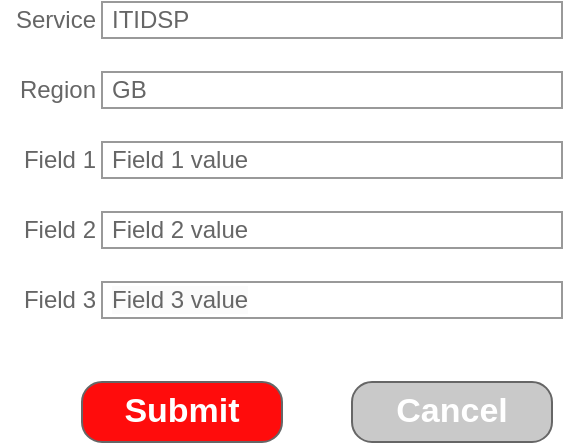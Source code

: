 <mxfile version="26.0.10">
  <diagram name="Page-1" id="2YBvvXClWsGukQMizWep">
    <mxGraphModel dx="1182" dy="819" grid="1" gridSize="10" guides="1" tooltips="1" connect="1" arrows="1" fold="1" page="1" pageScale="1" pageWidth="850" pageHeight="1100" math="0" shadow="0">
      <root>
        <mxCell id="0" />
        <mxCell id="1" parent="0" />
        <mxCell id="aoypDPzq1Keb2BFeXAgh-2" value="Service" style="strokeWidth=1;shadow=0;dashed=0;align=center;html=1;shape=mxgraph.mockup.forms.anchor;align=right;spacingRight=2;fontColor=#666666;" vertex="1" parent="1">
          <mxGeometry x="30" y="50" width="50" height="18" as="geometry" />
        </mxCell>
        <mxCell id="aoypDPzq1Keb2BFeXAgh-3" value="ITIDSP" style="strokeWidth=1;shadow=0;dashed=0;align=center;html=1;shape=mxgraph.mockup.forms.rrect;fillColor=#ffffff;rSize=0;fontColor=#666666;align=left;spacingLeft=3;strokeColor=#999999;" vertex="1" parent="1">
          <mxGeometry x="80" y="50" width="230" height="18" as="geometry" />
        </mxCell>
        <mxCell id="aoypDPzq1Keb2BFeXAgh-4" value="Region" style="strokeWidth=1;shadow=0;dashed=0;align=center;html=1;shape=mxgraph.mockup.forms.anchor;align=right;spacingRight=2;fontColor=#666666;" vertex="1" parent="1">
          <mxGeometry x="30" y="85" width="50" height="18" as="geometry" />
        </mxCell>
        <mxCell id="aoypDPzq1Keb2BFeXAgh-5" value="GB" style="strokeWidth=1;shadow=0;dashed=0;align=center;html=1;shape=mxgraph.mockup.forms.rrect;fillColor=#ffffff;rSize=0;fontColor=#666666;align=left;spacingLeft=3;strokeColor=#999999;" vertex="1" parent="1">
          <mxGeometry x="80" y="85" width="230" height="18" as="geometry" />
        </mxCell>
        <mxCell id="aoypDPzq1Keb2BFeXAgh-6" value="Field 1" style="strokeWidth=1;shadow=0;dashed=0;align=center;html=1;shape=mxgraph.mockup.forms.anchor;align=right;spacingRight=2;fontColor=#666666;" vertex="1" parent="1">
          <mxGeometry x="30" y="120" width="50" height="18" as="geometry" />
        </mxCell>
        <mxCell id="aoypDPzq1Keb2BFeXAgh-7" value="Field 1 value" style="strokeWidth=1;shadow=0;dashed=0;align=center;html=1;shape=mxgraph.mockup.forms.rrect;fillColor=#ffffff;rSize=0;fontColor=#666666;align=left;spacingLeft=3;strokeColor=#999999;" vertex="1" parent="1">
          <mxGeometry x="80" y="120" width="230" height="18" as="geometry" />
        </mxCell>
        <mxCell id="aoypDPzq1Keb2BFeXAgh-8" value="Field 2" style="strokeWidth=1;shadow=0;dashed=0;align=center;html=1;shape=mxgraph.mockup.forms.anchor;align=right;spacingRight=2;fontColor=#666666;" vertex="1" parent="1">
          <mxGeometry x="30" y="155" width="50" height="18" as="geometry" />
        </mxCell>
        <mxCell id="aoypDPzq1Keb2BFeXAgh-9" value="Field 2 value" style="strokeWidth=1;shadow=0;dashed=0;align=center;html=1;shape=mxgraph.mockup.forms.rrect;fillColor=#ffffff;rSize=0;fontColor=#666666;align=left;spacingLeft=3;strokeColor=#999999;" vertex="1" parent="1">
          <mxGeometry x="80" y="155" width="230" height="18" as="geometry" />
        </mxCell>
        <mxCell id="aoypDPzq1Keb2BFeXAgh-10" value="Field 3" style="strokeWidth=1;shadow=0;dashed=0;align=center;html=1;shape=mxgraph.mockup.forms.anchor;align=right;spacingRight=2;fontColor=#666666;" vertex="1" parent="1">
          <mxGeometry x="30" y="190" width="50" height="18" as="geometry" />
        </mxCell>
        <mxCell id="aoypDPzq1Keb2BFeXAgh-11" value="&lt;span style=&quot;color: rgb(102, 102, 102); font-family: Helvetica; font-size: 12px; font-style: normal; font-variant-ligatures: normal; font-variant-caps: normal; font-weight: 400; letter-spacing: normal; orphans: 2; text-align: left; text-indent: 0px; text-transform: none; widows: 2; word-spacing: 0px; -webkit-text-stroke-width: 0px; white-space: nowrap; background-color: rgb(251, 251, 251); text-decoration-thickness: initial; text-decoration-style: initial; text-decoration-color: initial; float: none; display: inline !important;&quot;&gt;Field 3 value&lt;/span&gt;" style="strokeWidth=1;shadow=0;dashed=0;align=center;html=1;shape=mxgraph.mockup.forms.rrect;fillColor=#ffffff;rSize=0;fontColor=#666666;align=left;spacingLeft=3;strokeColor=#999999;" vertex="1" parent="1">
          <mxGeometry x="80" y="190" width="230" height="18" as="geometry" />
        </mxCell>
        <mxCell id="aoypDPzq1Keb2BFeXAgh-13" value="Submit" style="strokeWidth=1;shadow=0;dashed=0;align=center;html=1;shape=mxgraph.mockup.buttons.button;strokeColor=#666666;fontColor=#ffffff;mainText=;buttonStyle=round;fontSize=17;fontStyle=1;fillColor=#FF0C0C;whiteSpace=wrap;" vertex="1" parent="1">
          <mxGeometry x="70" y="240" width="100" height="30" as="geometry" />
        </mxCell>
        <mxCell id="aoypDPzq1Keb2BFeXAgh-15" value="Cancel" style="strokeWidth=1;shadow=0;dashed=0;align=center;html=1;shape=mxgraph.mockup.buttons.button;strokeColor=#666666;fontColor=#ffffff;mainText=;buttonStyle=round;fontSize=17;fontStyle=1;fillColor=light-dark(#c9c9c9, #ff8a8a);whiteSpace=wrap;" vertex="1" parent="1">
          <mxGeometry x="205" y="240" width="100" height="30" as="geometry" />
        </mxCell>
      </root>
    </mxGraphModel>
  </diagram>
</mxfile>
